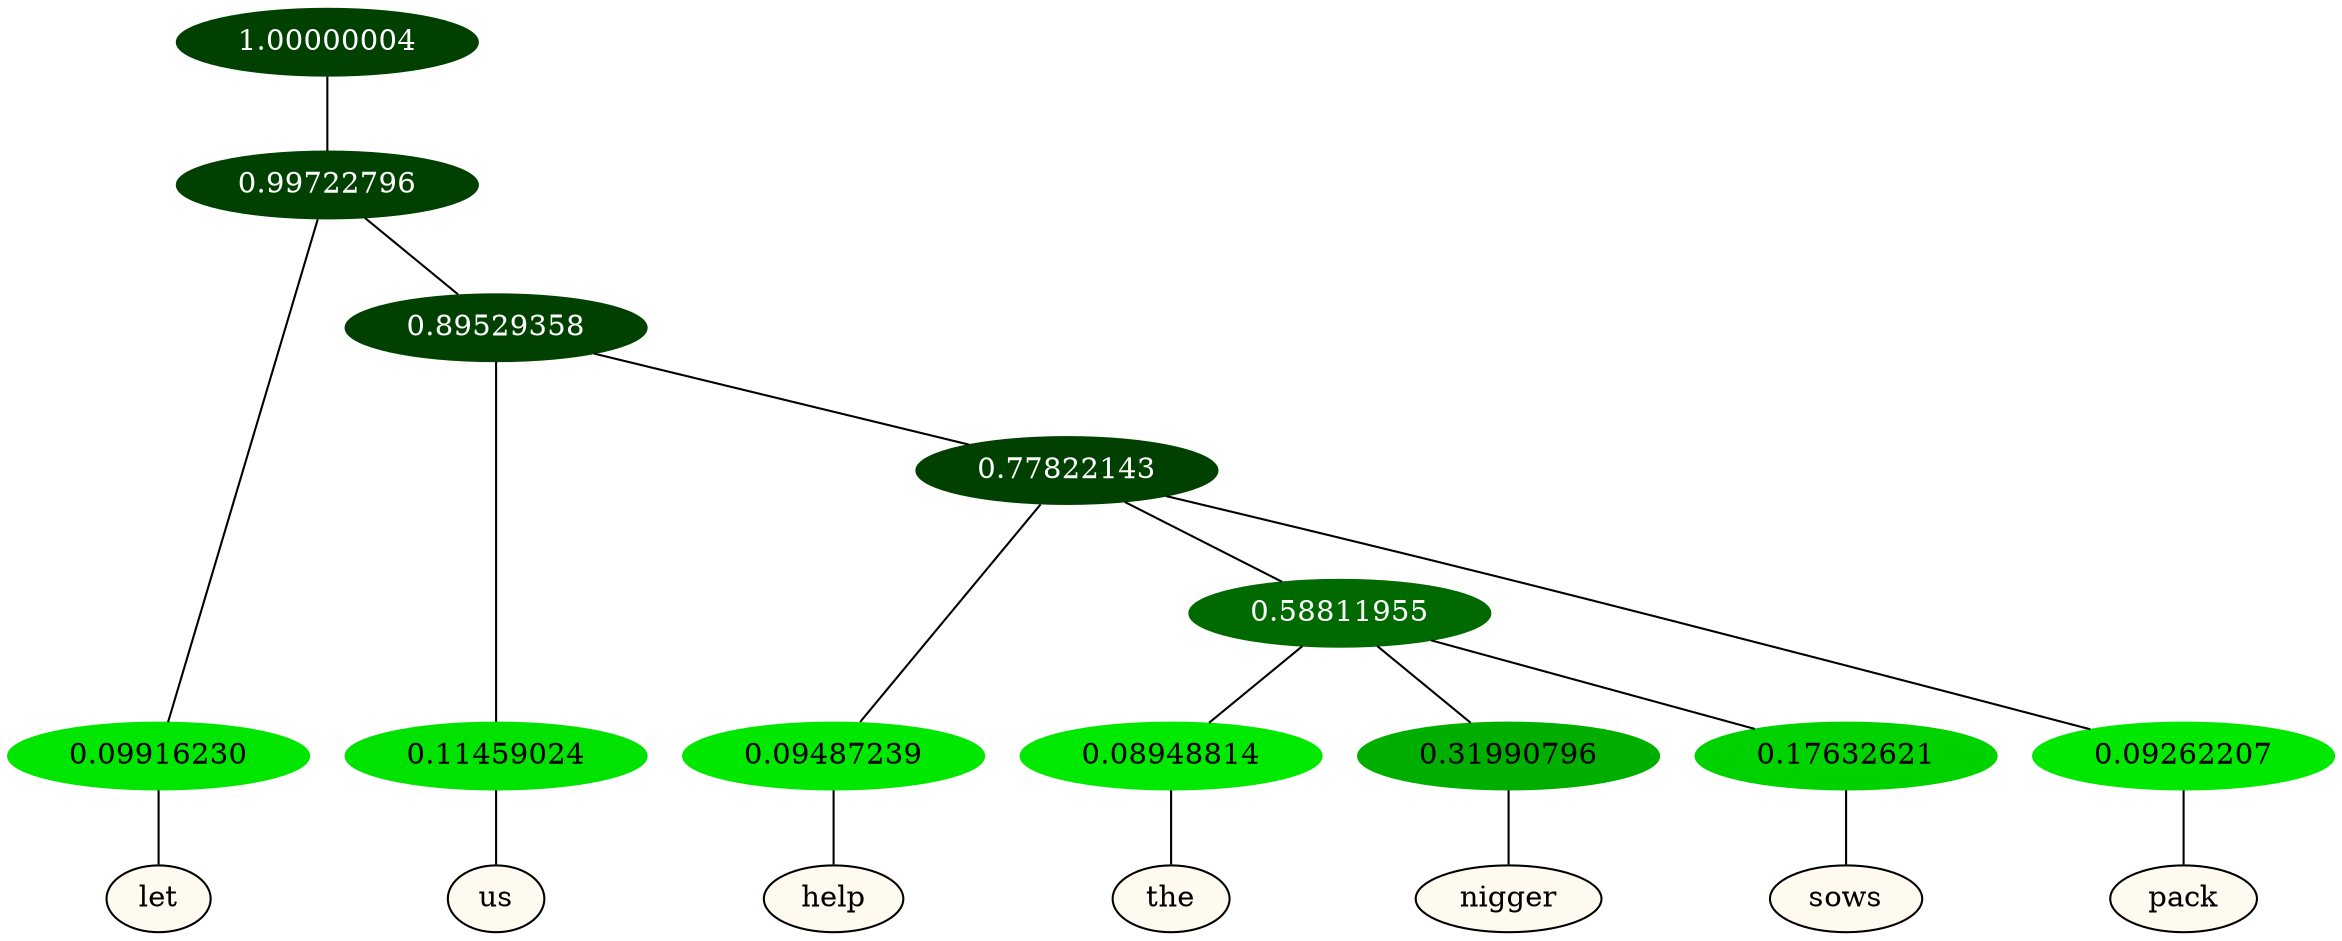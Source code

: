 graph {
	node [format=png height=0.15 nodesep=0.001 ordering=out overlap=prism overlap_scaling=0.01 ranksep=0.001 ratio=0.2 style=filled width=0.15]
	{
		rank=same
		a_w_2 [label=let color=black fillcolor=floralwhite style="filled,solid"]
		a_w_4 [label=us color=black fillcolor=floralwhite style="filled,solid"]
		a_w_6 [label=help color=black fillcolor=floralwhite style="filled,solid"]
		a_w_9 [label=the color=black fillcolor=floralwhite style="filled,solid"]
		a_w_10 [label=nigger color=black fillcolor=floralwhite style="filled,solid"]
		a_w_11 [label=sows color=black fillcolor=floralwhite style="filled,solid"]
		a_w_8 [label=pack color=black fillcolor=floralwhite style="filled,solid"]
	}
	a_n_2 -- a_w_2
	a_n_4 -- a_w_4
	a_n_6 -- a_w_6
	a_n_9 -- a_w_9
	a_n_10 -- a_w_10
	a_n_11 -- a_w_11
	a_n_8 -- a_w_8
	{
		rank=same
		a_n_2 [label=0.09916230 color="0.334 1.000 0.901" fontcolor=black]
		a_n_4 [label=0.11459024 color="0.334 1.000 0.885" fontcolor=black]
		a_n_6 [label=0.09487239 color="0.334 1.000 0.905" fontcolor=black]
		a_n_9 [label=0.08948814 color="0.334 1.000 0.911" fontcolor=black]
		a_n_10 [label=0.31990796 color="0.334 1.000 0.680" fontcolor=black]
		a_n_11 [label=0.17632621 color="0.334 1.000 0.824" fontcolor=black]
		a_n_8 [label=0.09262207 color="0.334 1.000 0.907" fontcolor=black]
	}
	a_n_0 [label=1.00000004 color="0.334 1.000 0.250" fontcolor=grey99]
	a_n_1 [label=0.99722796 color="0.334 1.000 0.250" fontcolor=grey99]
	a_n_0 -- a_n_1
	a_n_1 -- a_n_2
	a_n_3 [label=0.89529358 color="0.334 1.000 0.250" fontcolor=grey99]
	a_n_1 -- a_n_3
	a_n_3 -- a_n_4
	a_n_5 [label=0.77822143 color="0.334 1.000 0.250" fontcolor=grey99]
	a_n_3 -- a_n_5
	a_n_5 -- a_n_6
	a_n_7 [label=0.58811955 color="0.334 1.000 0.412" fontcolor=grey99]
	a_n_5 -- a_n_7
	a_n_5 -- a_n_8
	a_n_7 -- a_n_9
	a_n_7 -- a_n_10
	a_n_7 -- a_n_11
}
